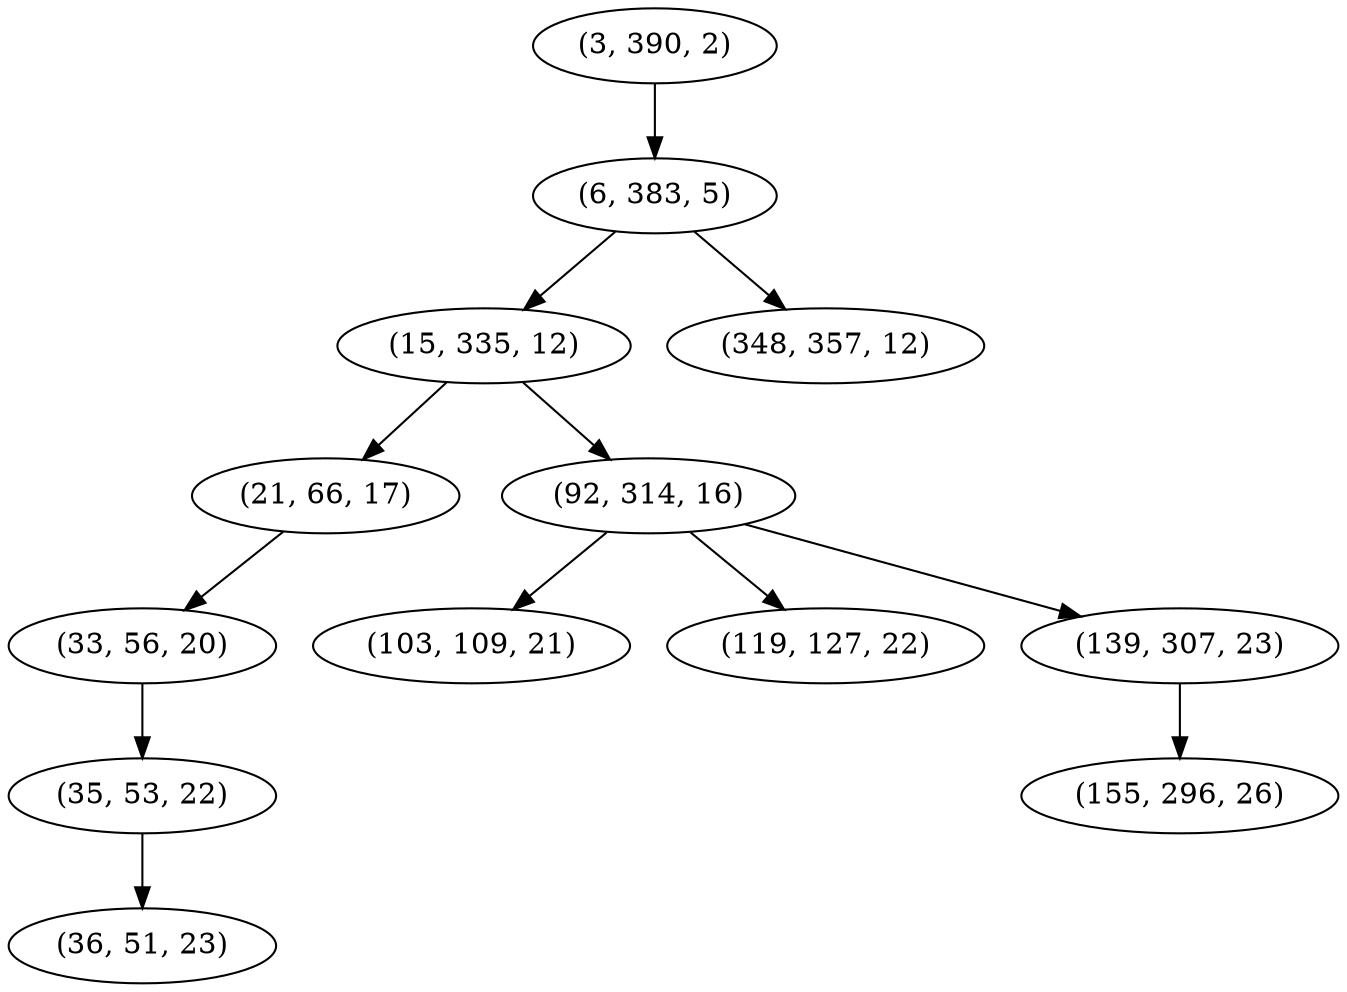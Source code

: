 digraph tree {
    "(3, 390, 2)";
    "(6, 383, 5)";
    "(15, 335, 12)";
    "(21, 66, 17)";
    "(33, 56, 20)";
    "(35, 53, 22)";
    "(36, 51, 23)";
    "(92, 314, 16)";
    "(103, 109, 21)";
    "(119, 127, 22)";
    "(139, 307, 23)";
    "(155, 296, 26)";
    "(348, 357, 12)";
    "(3, 390, 2)" -> "(6, 383, 5)";
    "(6, 383, 5)" -> "(15, 335, 12)";
    "(6, 383, 5)" -> "(348, 357, 12)";
    "(15, 335, 12)" -> "(21, 66, 17)";
    "(15, 335, 12)" -> "(92, 314, 16)";
    "(21, 66, 17)" -> "(33, 56, 20)";
    "(33, 56, 20)" -> "(35, 53, 22)";
    "(35, 53, 22)" -> "(36, 51, 23)";
    "(92, 314, 16)" -> "(103, 109, 21)";
    "(92, 314, 16)" -> "(119, 127, 22)";
    "(92, 314, 16)" -> "(139, 307, 23)";
    "(139, 307, 23)" -> "(155, 296, 26)";
}
